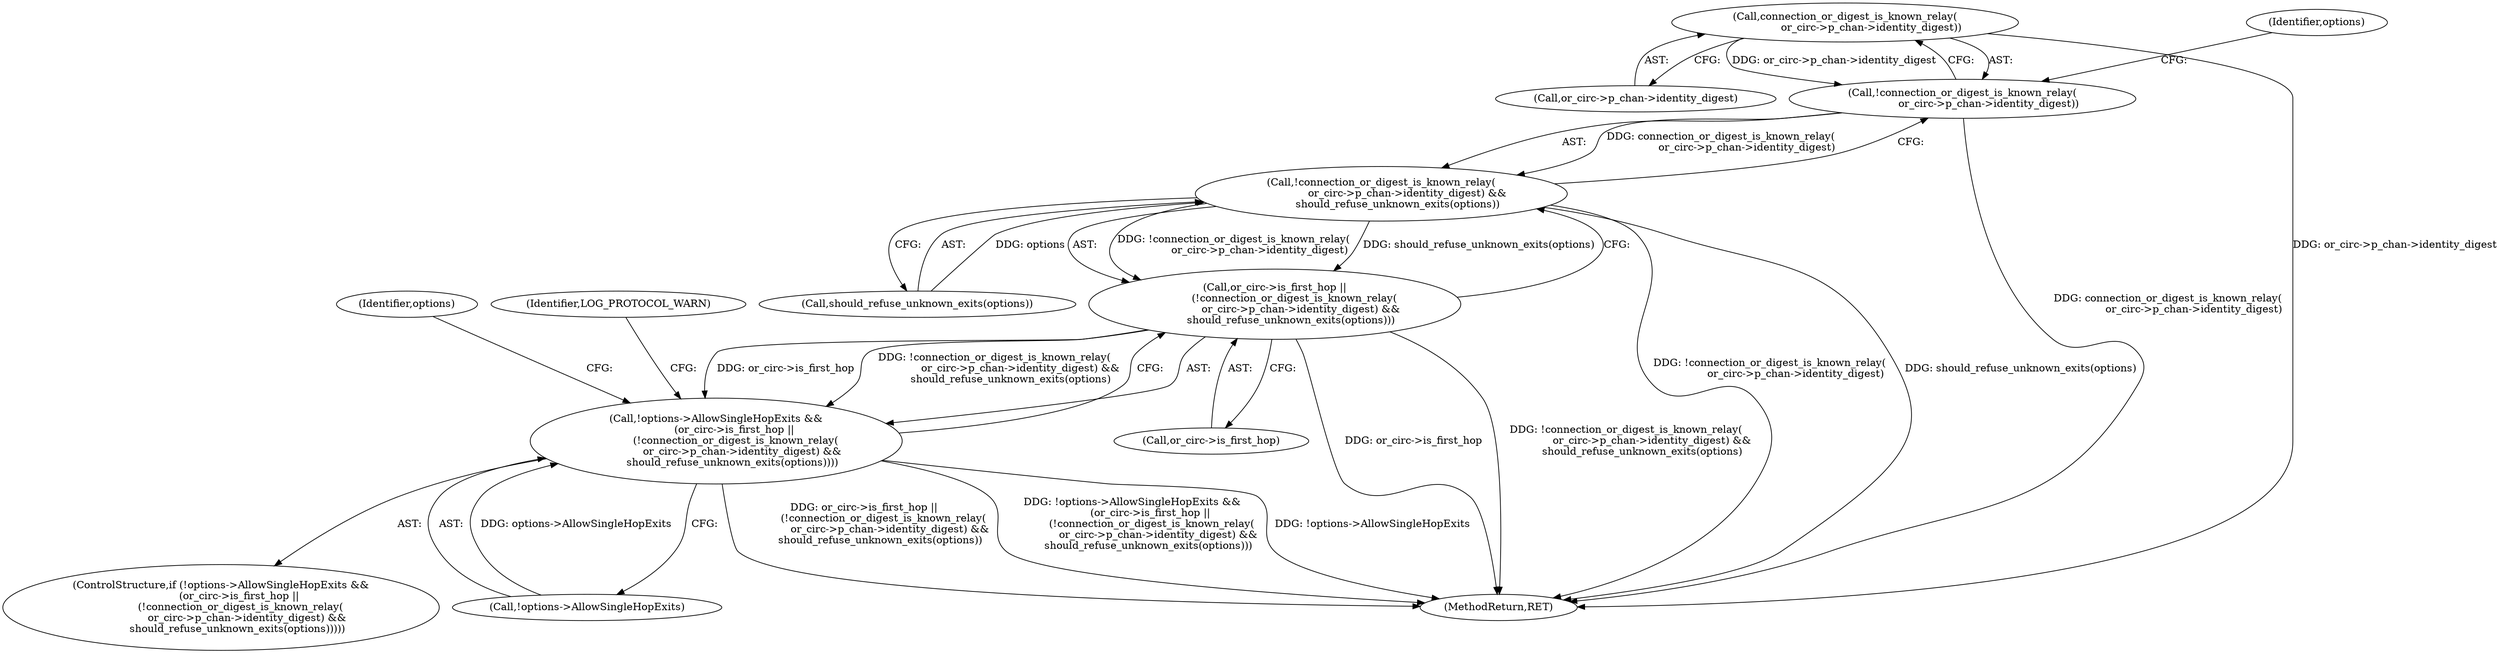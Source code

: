 digraph "0_tor_79b59a2dfcb68897ee89d98587d09e55f07e68d7@API" {
"1000298" [label="(Call,connection_or_digest_is_known_relay(\n                or_circ->p_chan->identity_digest))"];
"1000297" [label="(Call,!connection_or_digest_is_known_relay(\n                or_circ->p_chan->identity_digest))"];
"1000296" [label="(Call,!connection_or_digest_is_known_relay(\n                or_circ->p_chan->identity_digest) &&\n          should_refuse_unknown_exits(options))"];
"1000292" [label="(Call,or_circ->is_first_hop ||\n            (!connection_or_digest_is_known_relay(\n                or_circ->p_chan->identity_digest) &&\n          should_refuse_unknown_exits(options)))"];
"1000287" [label="(Call,!options->AllowSingleHopExits &&\n           (or_circ->is_first_hop ||\n            (!connection_or_digest_is_known_relay(\n                or_circ->p_chan->identity_digest) &&\n          should_refuse_unknown_exits(options))))"];
"1000304" [label="(Call,should_refuse_unknown_exits(options))"];
"1000409" [label="(Identifier,options)"];
"1000299" [label="(Call,or_circ->p_chan->identity_digest)"];
"1000305" [label="(Identifier,options)"];
"1000293" [label="(Call,or_circ->is_first_hop)"];
"1000298" [label="(Call,connection_or_digest_is_known_relay(\n                or_circ->p_chan->identity_digest))"];
"1000718" [label="(MethodReturn,RET)"];
"1000292" [label="(Call,or_circ->is_first_hop ||\n            (!connection_or_digest_is_known_relay(\n                or_circ->p_chan->identity_digest) &&\n          should_refuse_unknown_exits(options)))"];
"1000287" [label="(Call,!options->AllowSingleHopExits &&\n           (or_circ->is_first_hop ||\n            (!connection_or_digest_is_known_relay(\n                or_circ->p_chan->identity_digest) &&\n          should_refuse_unknown_exits(options))))"];
"1000296" [label="(Call,!connection_or_digest_is_known_relay(\n                or_circ->p_chan->identity_digest) &&\n          should_refuse_unknown_exits(options))"];
"1000308" [label="(Identifier,LOG_PROTOCOL_WARN)"];
"1000297" [label="(Call,!connection_or_digest_is_known_relay(\n                or_circ->p_chan->identity_digest))"];
"1000286" [label="(ControlStructure,if (!options->AllowSingleHopExits &&\n           (or_circ->is_first_hop ||\n            (!connection_or_digest_is_known_relay(\n                or_circ->p_chan->identity_digest) &&\n          should_refuse_unknown_exits(options)))))"];
"1000288" [label="(Call,!options->AllowSingleHopExits)"];
"1000298" -> "1000297"  [label="AST: "];
"1000298" -> "1000299"  [label="CFG: "];
"1000299" -> "1000298"  [label="AST: "];
"1000297" -> "1000298"  [label="CFG: "];
"1000298" -> "1000718"  [label="DDG: or_circ->p_chan->identity_digest"];
"1000298" -> "1000297"  [label="DDG: or_circ->p_chan->identity_digest"];
"1000297" -> "1000296"  [label="AST: "];
"1000305" -> "1000297"  [label="CFG: "];
"1000296" -> "1000297"  [label="CFG: "];
"1000297" -> "1000718"  [label="DDG: connection_or_digest_is_known_relay(\n                or_circ->p_chan->identity_digest)"];
"1000297" -> "1000296"  [label="DDG: connection_or_digest_is_known_relay(\n                or_circ->p_chan->identity_digest)"];
"1000296" -> "1000292"  [label="AST: "];
"1000296" -> "1000304"  [label="CFG: "];
"1000304" -> "1000296"  [label="AST: "];
"1000292" -> "1000296"  [label="CFG: "];
"1000296" -> "1000718"  [label="DDG: should_refuse_unknown_exits(options)"];
"1000296" -> "1000718"  [label="DDG: !connection_or_digest_is_known_relay(\n                or_circ->p_chan->identity_digest)"];
"1000296" -> "1000292"  [label="DDG: !connection_or_digest_is_known_relay(\n                or_circ->p_chan->identity_digest)"];
"1000296" -> "1000292"  [label="DDG: should_refuse_unknown_exits(options)"];
"1000304" -> "1000296"  [label="DDG: options"];
"1000292" -> "1000287"  [label="AST: "];
"1000292" -> "1000293"  [label="CFG: "];
"1000293" -> "1000292"  [label="AST: "];
"1000287" -> "1000292"  [label="CFG: "];
"1000292" -> "1000718"  [label="DDG: or_circ->is_first_hop"];
"1000292" -> "1000718"  [label="DDG: !connection_or_digest_is_known_relay(\n                or_circ->p_chan->identity_digest) &&\n          should_refuse_unknown_exits(options)"];
"1000292" -> "1000287"  [label="DDG: or_circ->is_first_hop"];
"1000292" -> "1000287"  [label="DDG: !connection_or_digest_is_known_relay(\n                or_circ->p_chan->identity_digest) &&\n          should_refuse_unknown_exits(options)"];
"1000287" -> "1000286"  [label="AST: "];
"1000287" -> "1000288"  [label="CFG: "];
"1000288" -> "1000287"  [label="AST: "];
"1000308" -> "1000287"  [label="CFG: "];
"1000409" -> "1000287"  [label="CFG: "];
"1000287" -> "1000718"  [label="DDG: or_circ->is_first_hop ||\n            (!connection_or_digest_is_known_relay(\n                or_circ->p_chan->identity_digest) &&\n          should_refuse_unknown_exits(options))"];
"1000287" -> "1000718"  [label="DDG: !options->AllowSingleHopExits &&\n           (or_circ->is_first_hop ||\n            (!connection_or_digest_is_known_relay(\n                or_circ->p_chan->identity_digest) &&\n          should_refuse_unknown_exits(options)))"];
"1000287" -> "1000718"  [label="DDG: !options->AllowSingleHopExits"];
"1000288" -> "1000287"  [label="DDG: options->AllowSingleHopExits"];
}
